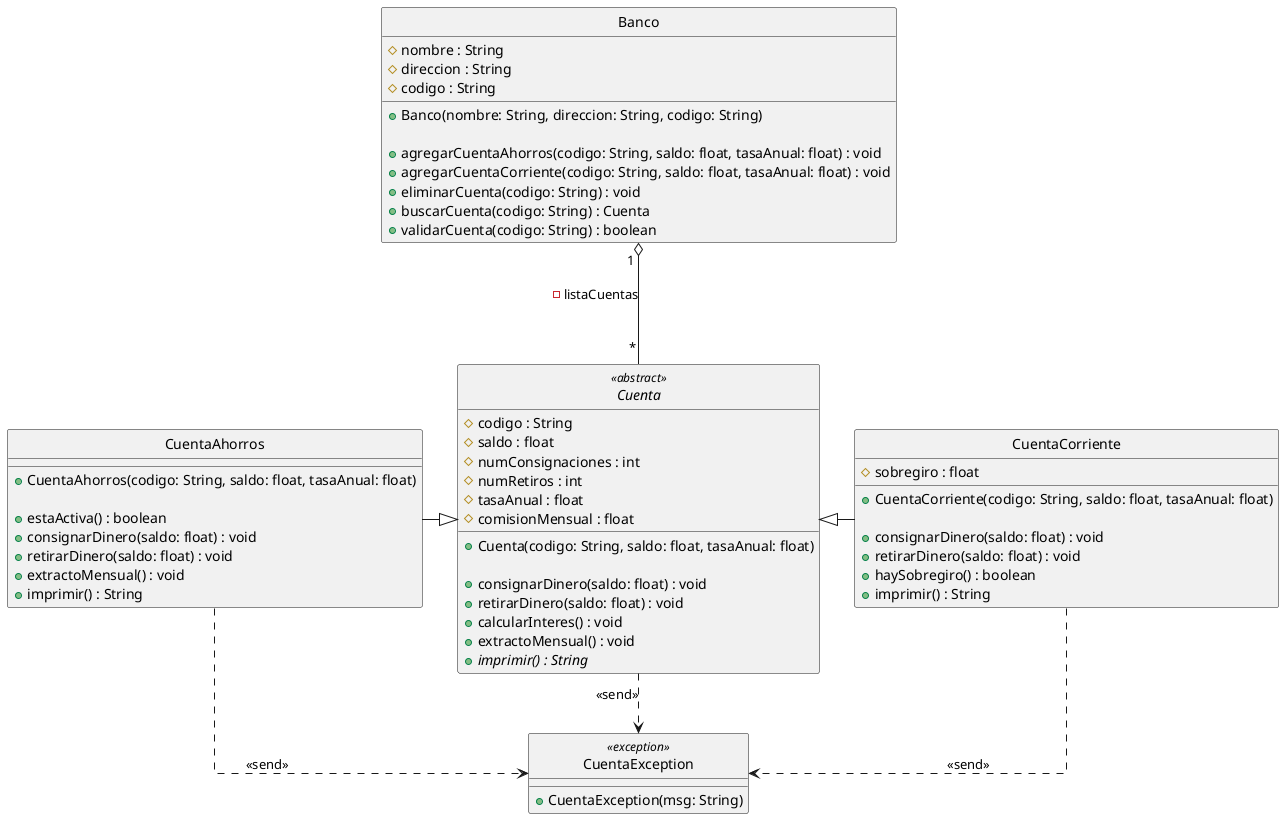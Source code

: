 @startuml Diagrama Taller Herencia

skinparam Linetype ortho
skinparam style strictuml

class Banco {
    #nombre : String
    #direccion : String
    #codigo : String
    +Banco(nombre: String, direccion: String, codigo: String)

    +agregarCuentaAhorros(codigo: String, saldo: float, tasaAnual: float) : void
    +agregarCuentaCorriente(codigo: String, saldo: float, tasaAnual: float) : void
    +eliminarCuenta(codigo: String) : void
    +buscarCuenta(codigo: String) : Cuenta
    +validarCuenta(codigo: String) : boolean
}

abstract class Cuenta <<abstract>> {
    #codigo : String
    #saldo : float
    #numConsignaciones : int
    #numRetiros : int
    #tasaAnual : float
    #comisionMensual : float

    +Cuenta(codigo: String, saldo: float, tasaAnual: float)

    +consignarDinero(saldo: float) : void
    +retirarDinero(saldo: float) : void
    +calcularInteres() : void
    +extractoMensual() : void
    +<i>imprimir() : String
}

class CuentaAhorros {
    +CuentaAhorros(codigo: String, saldo: float, tasaAnual: float)

    +estaActiva() : boolean
    +consignarDinero(saldo: float) : void
    +retirarDinero(saldo: float) : void
    +extractoMensual() : void
    +imprimir() : String
}
class CuentaCorriente {
    #sobregiro : float

    +CuentaCorriente(codigo: String, saldo: float, tasaAnual: float)

    +consignarDinero(saldo: float) : void
    +retirarDinero(saldo: float) : void
    +haySobregiro() : boolean
    +imprimir() : String
}
class CuentaException <<exception>> {
    +CuentaException(msg: String)
}
Banco " 1 " o--- " * " Cuenta : -listaCuentas

Cuenta ..> CuentaException : <<send>>
CuentaAhorros ..> CuentaException : <<send>>
CuentaCorriente ..> CuentaException : <<send>>

CuentaAhorros -right-|> Cuenta
CuentaCorriente -left-|> Cuenta
@enduml